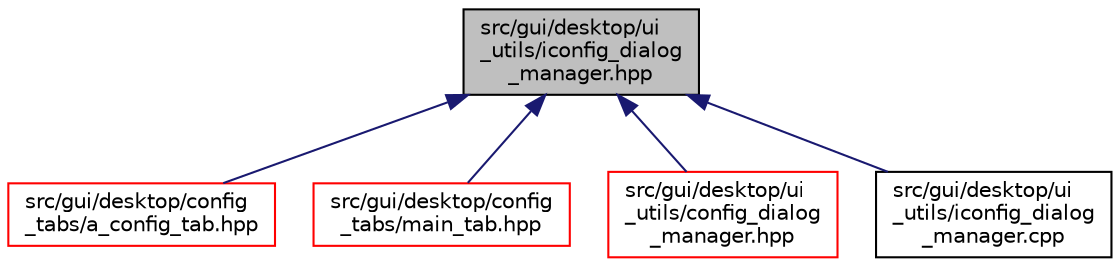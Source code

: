 digraph "src/gui/desktop/ui_utils/iconfig_dialog_manager.hpp"
{
 // LATEX_PDF_SIZE
  edge [fontname="Helvetica",fontsize="10",labelfontname="Helvetica",labelfontsize="10"];
  node [fontname="Helvetica",fontsize="10",shape=record];
  Node1 [label="src/gui/desktop/ui\l_utils/iconfig_dialog\l_manager.hpp",height=0.2,width=0.4,color="black", fillcolor="grey75", style="filled", fontcolor="black",tooltip=" "];
  Node1 -> Node2 [dir="back",color="midnightblue",fontsize="10",style="solid",fontname="Helvetica"];
  Node2 [label="src/gui/desktop/config\l_tabs/a_config_tab.hpp",height=0.2,width=0.4,color="red", fillcolor="white", style="filled",URL="$a__config__tab_8hpp.html",tooltip=" "];
  Node1 -> Node6 [dir="back",color="midnightblue",fontsize="10",style="solid",fontname="Helvetica"];
  Node6 [label="src/gui/desktop/config\l_tabs/main_tab.hpp",height=0.2,width=0.4,color="red", fillcolor="white", style="filled",URL="$main__tab_8hpp.html",tooltip=" "];
  Node1 -> Node8 [dir="back",color="midnightblue",fontsize="10",style="solid",fontname="Helvetica"];
  Node8 [label="src/gui/desktop/ui\l_utils/config_dialog\l_manager.hpp",height=0.2,width=0.4,color="red", fillcolor="white", style="filled",URL="$config__dialog__manager_8hpp.html",tooltip=" "];
  Node1 -> Node10 [dir="back",color="midnightblue",fontsize="10",style="solid",fontname="Helvetica"];
  Node10 [label="src/gui/desktop/ui\l_utils/iconfig_dialog\l_manager.cpp",height=0.2,width=0.4,color="black", fillcolor="white", style="filled",URL="$iconfig__dialog__manager_8cpp.html",tooltip=" "];
}
